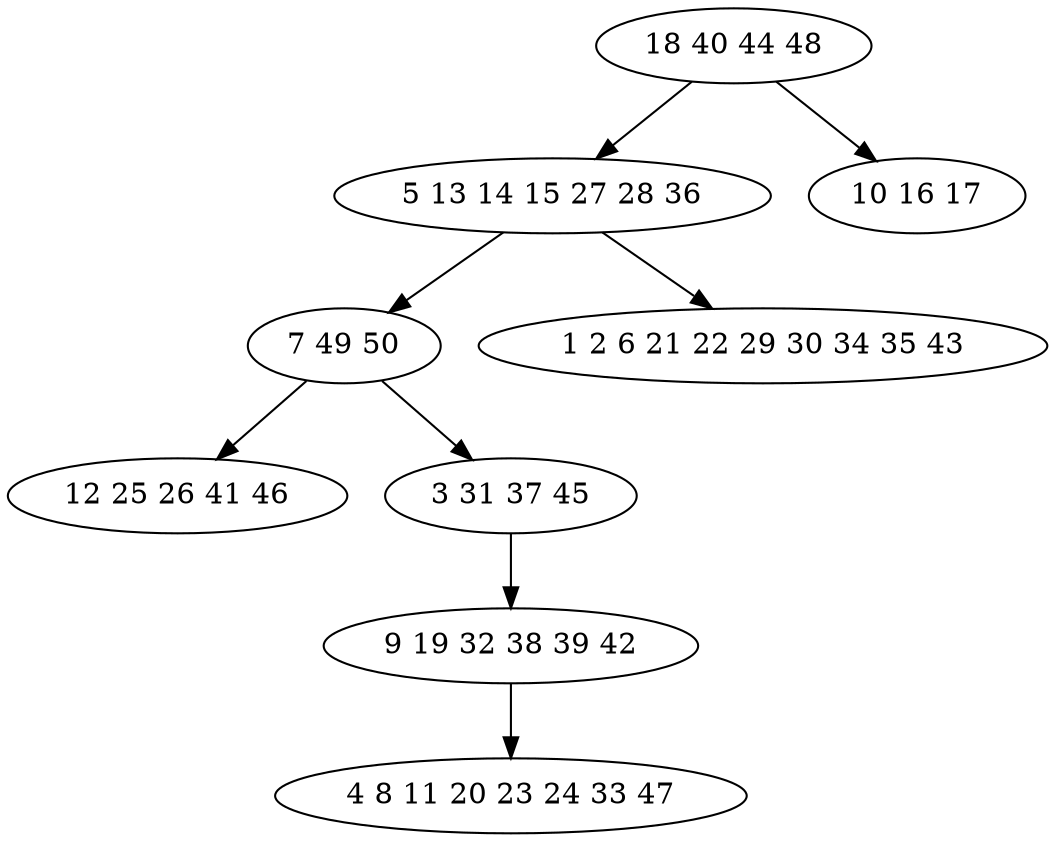 digraph true_tree {
	"0" -> "1"
	"1" -> "2"
	"2" -> "3"
	"2" -> "4"
	"4" -> "5"
	"0" -> "6"
	"5" -> "7"
	"1" -> "8"
	"0" [label="18 40 44 48"];
	"1" [label="5 13 14 15 27 28 36"];
	"2" [label="7 49 50"];
	"3" [label="12 25 26 41 46"];
	"4" [label="3 31 37 45"];
	"5" [label="9 19 32 38 39 42"];
	"6" [label="10 16 17"];
	"7" [label="4 8 11 20 23 24 33 47"];
	"8" [label="1 2 6 21 22 29 30 34 35 43"];
}
